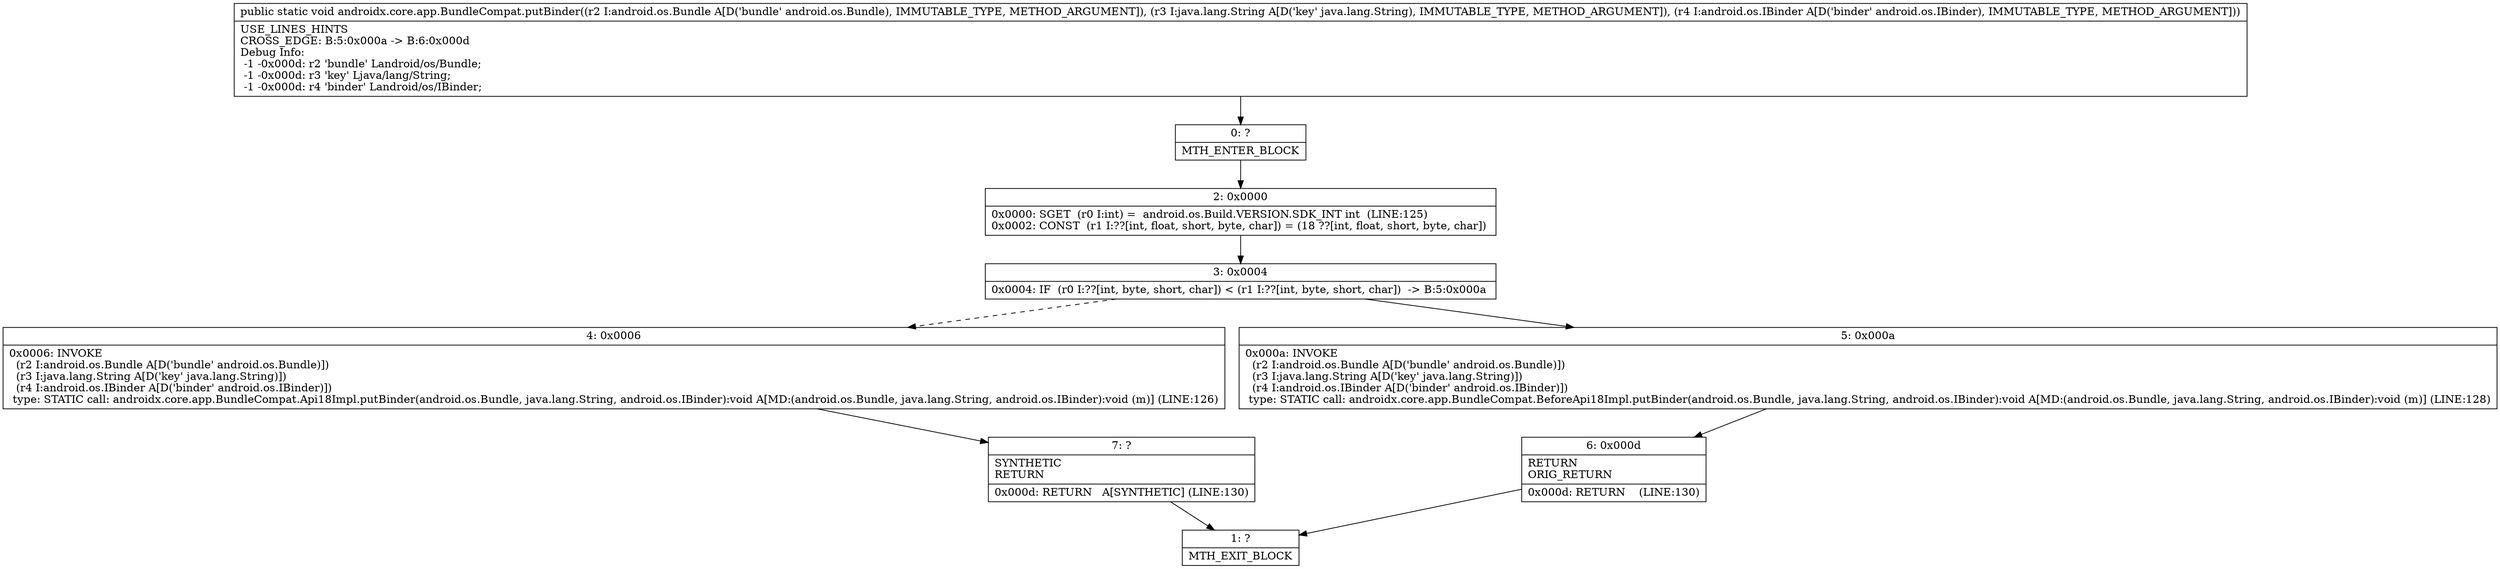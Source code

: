 digraph "CFG forandroidx.core.app.BundleCompat.putBinder(Landroid\/os\/Bundle;Ljava\/lang\/String;Landroid\/os\/IBinder;)V" {
Node_0 [shape=record,label="{0\:\ ?|MTH_ENTER_BLOCK\l}"];
Node_2 [shape=record,label="{2\:\ 0x0000|0x0000: SGET  (r0 I:int) =  android.os.Build.VERSION.SDK_INT int  (LINE:125)\l0x0002: CONST  (r1 I:??[int, float, short, byte, char]) = (18 ??[int, float, short, byte, char]) \l}"];
Node_3 [shape=record,label="{3\:\ 0x0004|0x0004: IF  (r0 I:??[int, byte, short, char]) \< (r1 I:??[int, byte, short, char])  \-\> B:5:0x000a \l}"];
Node_4 [shape=record,label="{4\:\ 0x0006|0x0006: INVOKE  \l  (r2 I:android.os.Bundle A[D('bundle' android.os.Bundle)])\l  (r3 I:java.lang.String A[D('key' java.lang.String)])\l  (r4 I:android.os.IBinder A[D('binder' android.os.IBinder)])\l type: STATIC call: androidx.core.app.BundleCompat.Api18Impl.putBinder(android.os.Bundle, java.lang.String, android.os.IBinder):void A[MD:(android.os.Bundle, java.lang.String, android.os.IBinder):void (m)] (LINE:126)\l}"];
Node_7 [shape=record,label="{7\:\ ?|SYNTHETIC\lRETURN\l|0x000d: RETURN   A[SYNTHETIC] (LINE:130)\l}"];
Node_1 [shape=record,label="{1\:\ ?|MTH_EXIT_BLOCK\l}"];
Node_5 [shape=record,label="{5\:\ 0x000a|0x000a: INVOKE  \l  (r2 I:android.os.Bundle A[D('bundle' android.os.Bundle)])\l  (r3 I:java.lang.String A[D('key' java.lang.String)])\l  (r4 I:android.os.IBinder A[D('binder' android.os.IBinder)])\l type: STATIC call: androidx.core.app.BundleCompat.BeforeApi18Impl.putBinder(android.os.Bundle, java.lang.String, android.os.IBinder):void A[MD:(android.os.Bundle, java.lang.String, android.os.IBinder):void (m)] (LINE:128)\l}"];
Node_6 [shape=record,label="{6\:\ 0x000d|RETURN\lORIG_RETURN\l|0x000d: RETURN    (LINE:130)\l}"];
MethodNode[shape=record,label="{public static void androidx.core.app.BundleCompat.putBinder((r2 I:android.os.Bundle A[D('bundle' android.os.Bundle), IMMUTABLE_TYPE, METHOD_ARGUMENT]), (r3 I:java.lang.String A[D('key' java.lang.String), IMMUTABLE_TYPE, METHOD_ARGUMENT]), (r4 I:android.os.IBinder A[D('binder' android.os.IBinder), IMMUTABLE_TYPE, METHOD_ARGUMENT]))  | USE_LINES_HINTS\lCROSS_EDGE: B:5:0x000a \-\> B:6:0x000d\lDebug Info:\l  \-1 \-0x000d: r2 'bundle' Landroid\/os\/Bundle;\l  \-1 \-0x000d: r3 'key' Ljava\/lang\/String;\l  \-1 \-0x000d: r4 'binder' Landroid\/os\/IBinder;\l}"];
MethodNode -> Node_0;Node_0 -> Node_2;
Node_2 -> Node_3;
Node_3 -> Node_4[style=dashed];
Node_3 -> Node_5;
Node_4 -> Node_7;
Node_7 -> Node_1;
Node_5 -> Node_6;
Node_6 -> Node_1;
}

